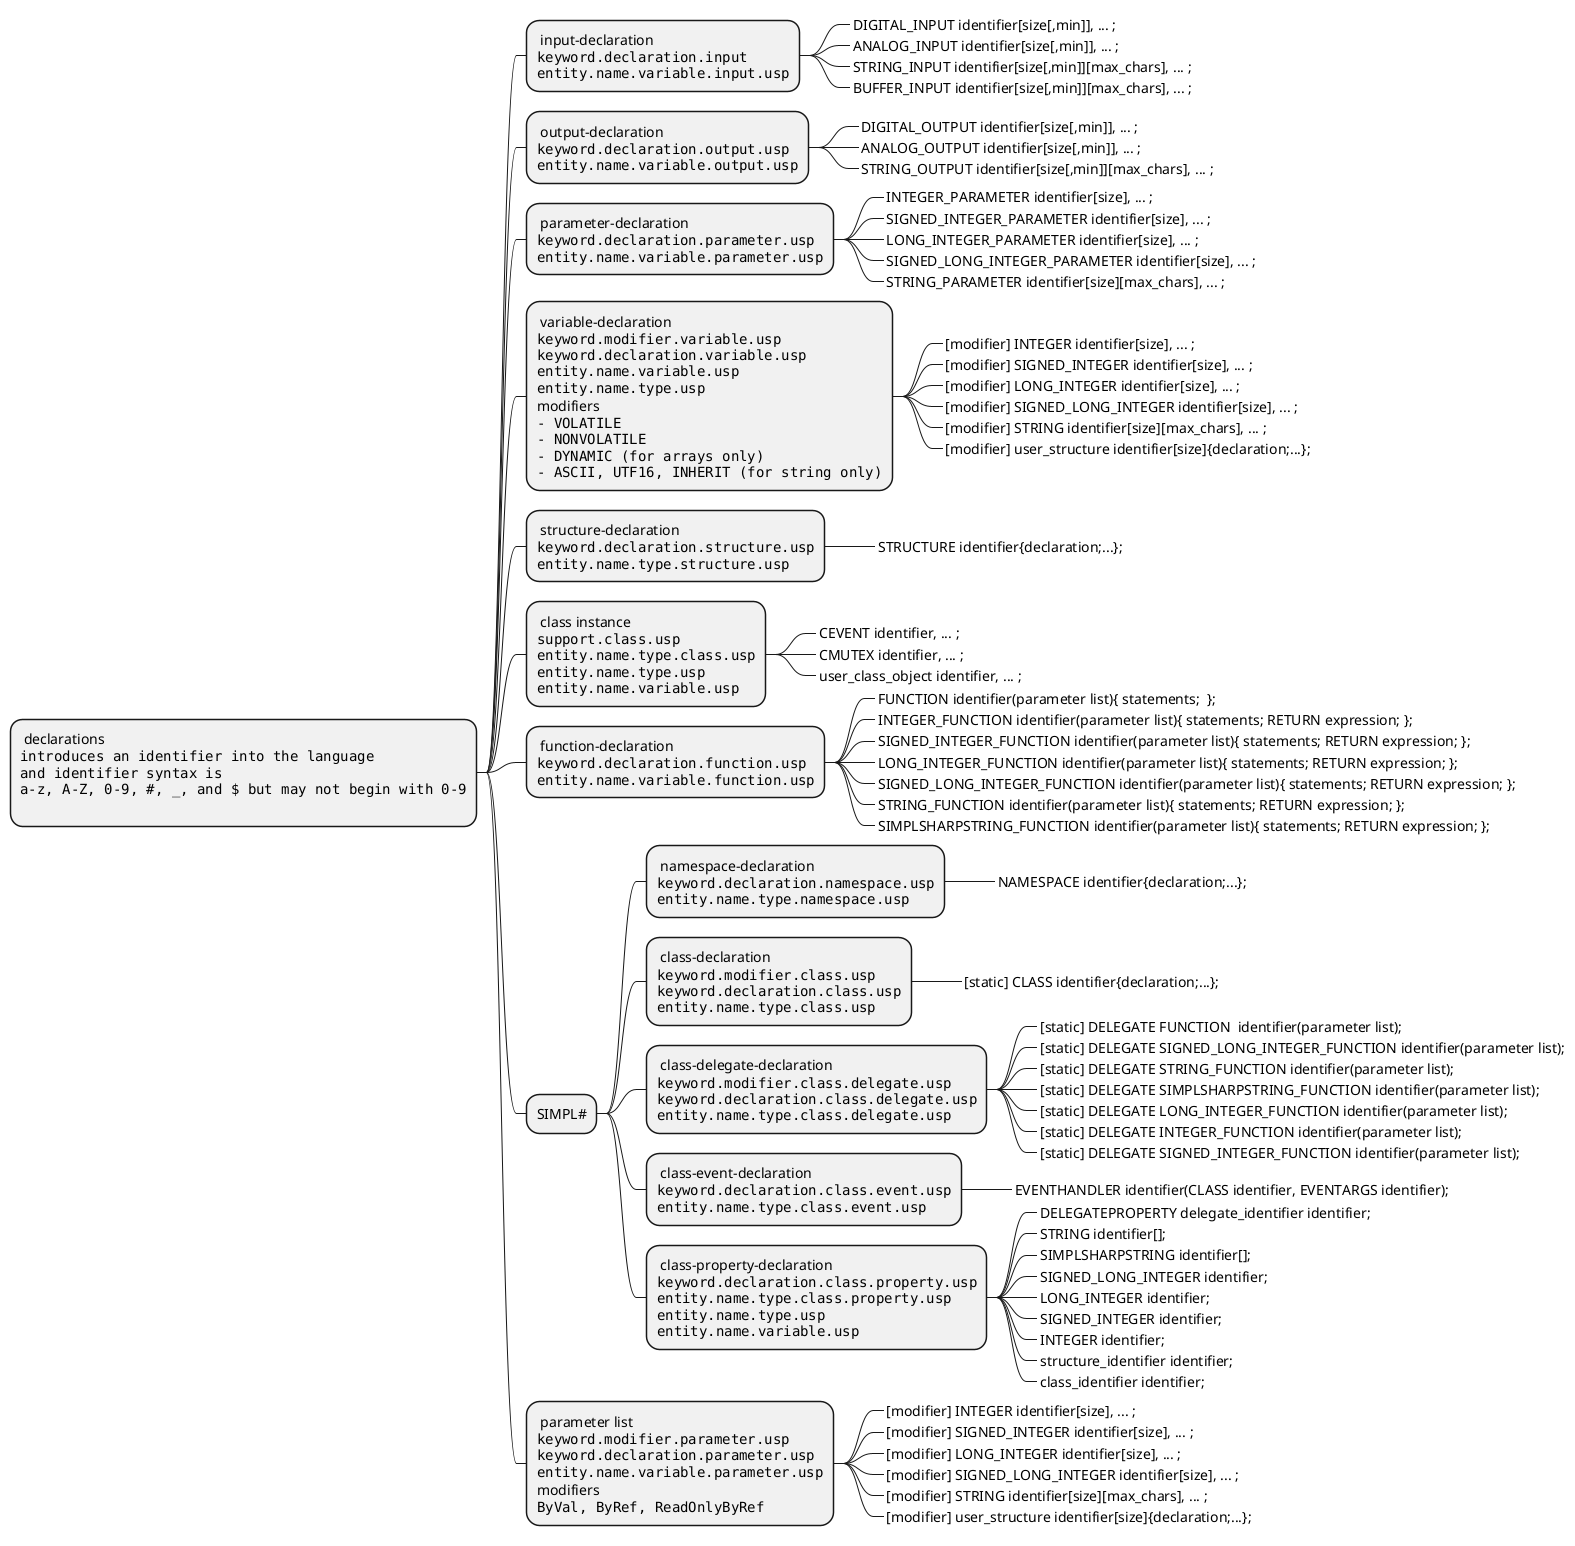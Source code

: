 @startmindmap
*: declarations
<code>
introduces an identifier into the language
and identifier syntax is
a-z, A-Z, 0-9, #, _, and $ but may not begin with 0-9
</code>
;
**: input-declaration
<code>
keyword.declaration.input
entity.name.variable.input.usp
</code>;
***_ DIGITAL_INPUT identifier[size[,min]], ... ;
***_ ANALOG_INPUT identifier[size[,min]], ... ;
***_ STRING_INPUT identifier[size[,min]][max_chars], ... ;
***_ BUFFER_INPUT identifier[size[,min]][max_chars], ... ;
**: output-declaration
<code>
keyword.declaration.output.usp
entity.name.variable.output.usp
</code>;
***_ DIGITAL_OUTPUT identifier[size[,min]], ... ;
***_ ANALOG_OUTPUT identifier[size[,min]], ... ;
***_ STRING_OUTPUT identifier[size[,min]][max_chars], ... ;
**: parameter-declaration
<code>
keyword.declaration.parameter.usp
entity.name.variable.parameter.usp
</code>;
***_ INTEGER_PARAMETER identifier[size], ... ;
***_ SIGNED_INTEGER_PARAMETER identifier[size], ... ;
***_ LONG_INTEGER_PARAMETER identifier[size], ... ;
***_ SIGNED_LONG_INTEGER_PARAMETER identifier[size], ... ;
***_ STRING_PARAMETER identifier[size][max_chars], ... ;
**: variable-declaration
<code>
keyword.modifier.variable.usp
keyword.declaration.variable.usp
entity.name.variable.usp
entity.name.type.usp
</code>
modifiers
<code>
- VOLATILE
- NONVOLATILE
- DYNAMIC (for arrays only)
- ASCII, UTF16, INHERIT (for string only)
</code>;
***_ [modifier] INTEGER identifier[size], ... ;
***_ [modifier] SIGNED_INTEGER identifier[size], ... ;
***_ [modifier] LONG_INTEGER identifier[size], ... ;
***_ [modifier] SIGNED_LONG_INTEGER identifier[size], ... ;
***_ [modifier] STRING identifier[size][max_chars], ... ;
***_ [modifier] user_structure identifier[size]{declaration;...};
**: structure-declaration
<code>
keyword.declaration.structure.usp
entity.name.type.structure.usp
</code>;
***_ STRUCTURE identifier{declaration;...};
**: class instance
<code>
support.class.usp
entity.name.type.class.usp
entity.name.type.usp
entity.name.variable.usp
</code>;
***_ CEVENT identifier, ... ;
***_ CMUTEX identifier, ... ;
***_ user_class_object identifier, ... ;
**: function-declaration
<code>
keyword.declaration.function.usp
entity.name.variable.function.usp
</code>;
***_ FUNCTION identifier(parameter list){ statements;  };
***_ INTEGER_FUNCTION identifier(parameter list){ statements; RETURN expression; };
***_ SIGNED_INTEGER_FUNCTION identifier(parameter list){ statements; RETURN expression; };
***_ LONG_INTEGER_FUNCTION identifier(parameter list){ statements; RETURN expression; };
***_ SIGNED_LONG_INTEGER_FUNCTION identifier(parameter list){ statements; RETURN expression; };
***_ STRING_FUNCTION identifier(parameter list){ statements; RETURN expression; };
***_ SIMPLSHARPSTRING_FUNCTION identifier(parameter list){ statements; RETURN expression; };
** SIMPL#
***: namespace-declaration
<code>
keyword.declaration.namespace.usp
entity.name.type.namespace.usp
</code>;
****_ NAMESPACE identifier{declaration;...};
***: class-declaration
<code>
keyword.modifier.class.usp
keyword.declaration.class.usp
entity.name.type.class.usp
</code>;
****_ [static] CLASS identifier{declaration;...};
***: class-delegate-declaration
<code>
keyword.modifier.class.delegate.usp
keyword.declaration.class.delegate.usp
entity.name.type.class.delegate.usp
</code>;
****_ [static] DELEGATE FUNCTION  identifier(parameter list);
****_ [static] DELEGATE SIGNED_LONG_INTEGER_FUNCTION identifier(parameter list);
****_ [static] DELEGATE STRING_FUNCTION identifier(parameter list);
****_ [static] DELEGATE SIMPLSHARPSTRING_FUNCTION identifier(parameter list);
****_ [static] DELEGATE LONG_INTEGER_FUNCTION identifier(parameter list);
****_ [static] DELEGATE INTEGER_FUNCTION identifier(parameter list);
****_ [static] DELEGATE SIGNED_INTEGER_FUNCTION identifier(parameter list);
***: class-event-declaration
<code>
keyword.declaration.class.event.usp
entity.name.type.class.event.usp
</code>;
****_ EVENTHANDLER identifier(CLASS identifier, EVENTARGS identifier);
***: class-property-declaration
<code>
keyword.declaration.class.property.usp
entity.name.type.class.property.usp
entity.name.type.usp
entity.name.variable.usp
</code>;
****_ DELEGATEPROPERTY delegate_identifier identifier;
****_ STRING identifier[];
****_ SIMPLSHARPSTRING identifier[];
****_ SIGNED_LONG_INTEGER identifier;
****_ LONG_INTEGER identifier;
****_ SIGNED_INTEGER identifier;
****_ INTEGER identifier;
****_ structure_identifier identifier;
****_ class_identifier identifier;
**: parameter list
<code>
keyword.modifier.parameter.usp
keyword.declaration.parameter.usp
entity.name.variable.parameter.usp
</code>
modifiers
<code>
ByVal, ByRef, ReadOnlyByRef
</code>;
***_ [modifier] INTEGER identifier[size], ... ;
***_ [modifier] SIGNED_INTEGER identifier[size], ... ;
***_ [modifier] LONG_INTEGER identifier[size], ... ;
***_ [modifier] SIGNED_LONG_INTEGER identifier[size], ... ;
***_ [modifier] STRING identifier[size][max_chars], ... ;
***_ [modifier] user_structure identifier[size]{declaration;...};

@endmindmap